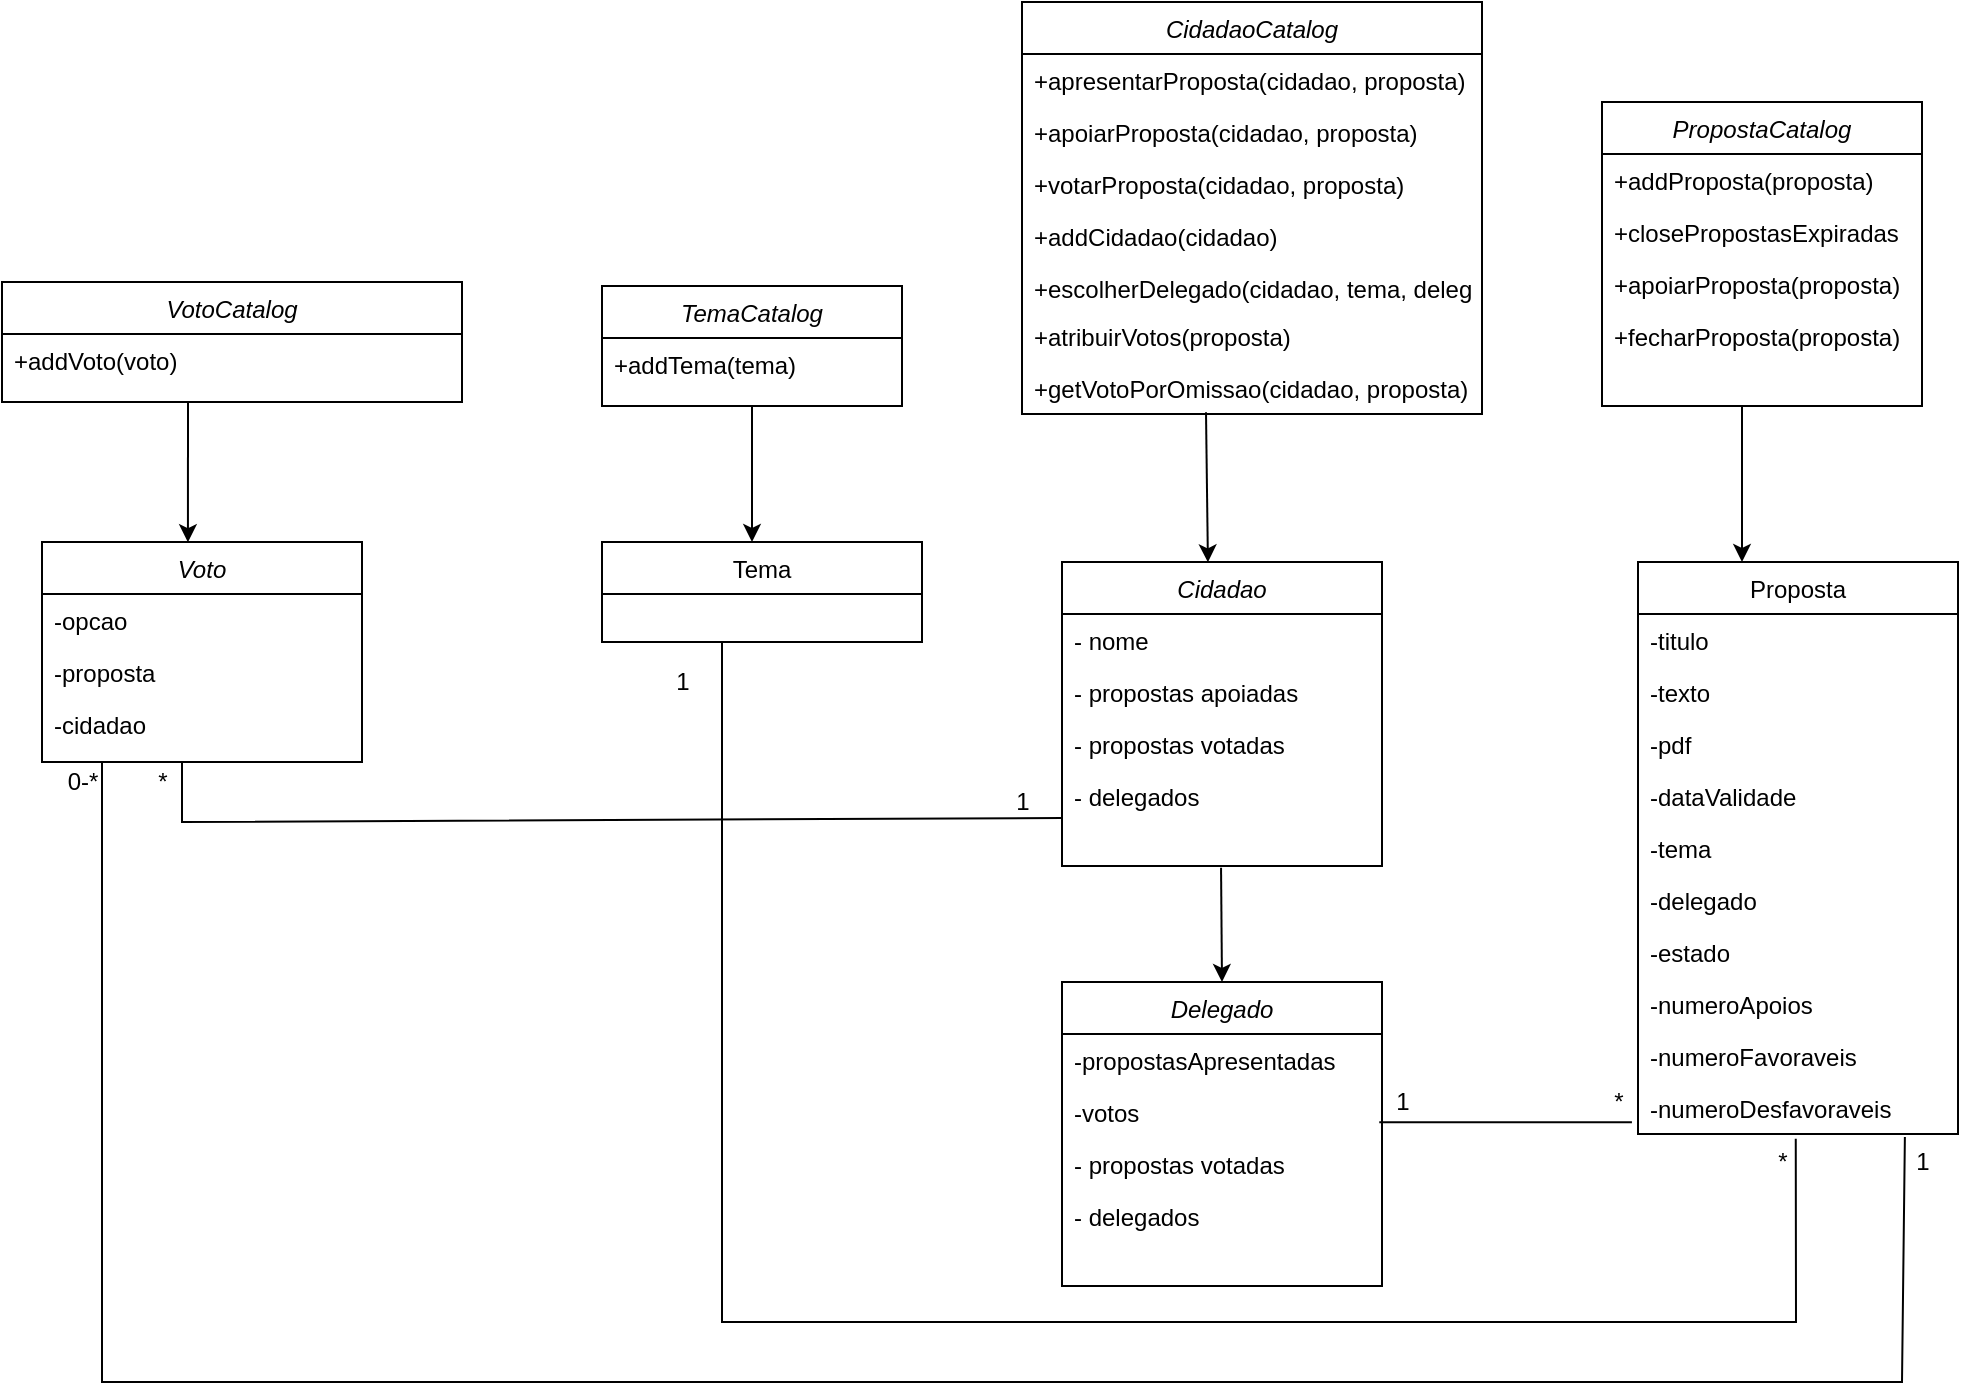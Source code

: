<mxfile version="18.0.2" type="github">
  <diagram id="C5RBs43oDa-KdzZeNtuy" name="Page-1">
    <mxGraphModel dx="1811" dy="1595" grid="1" gridSize="10" guides="1" tooltips="1" connect="1" arrows="1" fold="1" page="1" pageScale="1" pageWidth="827" pageHeight="1169" math="0" shadow="0">
      <root>
        <mxCell id="WIyWlLk6GJQsqaUBKTNV-0" />
        <mxCell id="WIyWlLk6GJQsqaUBKTNV-1" parent="WIyWlLk6GJQsqaUBKTNV-0" />
        <mxCell id="zkfFHV4jXpPFQw0GAbJ--0" value="Cidadao" style="swimlane;fontStyle=2;align=center;verticalAlign=top;childLayout=stackLayout;horizontal=1;startSize=26;horizontalStack=0;resizeParent=1;resizeLast=0;collapsible=1;marginBottom=0;rounded=0;shadow=0;strokeWidth=1;" parent="WIyWlLk6GJQsqaUBKTNV-1" vertex="1">
          <mxGeometry x="220" y="120" width="160" height="152" as="geometry">
            <mxRectangle x="230" y="140" width="160" height="26" as="alternateBounds" />
          </mxGeometry>
        </mxCell>
        <mxCell id="zkfFHV4jXpPFQw0GAbJ--1" value="- nome" style="text;align=left;verticalAlign=top;spacingLeft=4;spacingRight=4;overflow=hidden;rotatable=0;points=[[0,0.5],[1,0.5]];portConstraint=eastwest;" parent="zkfFHV4jXpPFQw0GAbJ--0" vertex="1">
          <mxGeometry y="26" width="160" height="26" as="geometry" />
        </mxCell>
        <mxCell id="zkfFHV4jXpPFQw0GAbJ--2" value="- propostas apoiadas" style="text;align=left;verticalAlign=top;spacingLeft=4;spacingRight=4;overflow=hidden;rotatable=0;points=[[0,0.5],[1,0.5]];portConstraint=eastwest;rounded=0;shadow=0;html=0;" parent="zkfFHV4jXpPFQw0GAbJ--0" vertex="1">
          <mxGeometry y="52" width="160" height="26" as="geometry" />
        </mxCell>
        <mxCell id="zkfFHV4jXpPFQw0GAbJ--3" value="- propostas votadas" style="text;align=left;verticalAlign=top;spacingLeft=4;spacingRight=4;overflow=hidden;rotatable=0;points=[[0,0.5],[1,0.5]];portConstraint=eastwest;rounded=0;shadow=0;html=0;" parent="zkfFHV4jXpPFQw0GAbJ--0" vertex="1">
          <mxGeometry y="78" width="160" height="26" as="geometry" />
        </mxCell>
        <mxCell id="zkfFHV4jXpPFQw0GAbJ--5" value="- delegados" style="text;align=left;verticalAlign=top;spacingLeft=4;spacingRight=4;overflow=hidden;rotatable=0;points=[[0,0.5],[1,0.5]];portConstraint=eastwest;" parent="zkfFHV4jXpPFQw0GAbJ--0" vertex="1">
          <mxGeometry y="104" width="160" height="48" as="geometry" />
        </mxCell>
        <mxCell id="zkfFHV4jXpPFQw0GAbJ--17" value="Proposta" style="swimlane;fontStyle=0;align=center;verticalAlign=top;childLayout=stackLayout;horizontal=1;startSize=26;horizontalStack=0;resizeParent=1;resizeLast=0;collapsible=1;marginBottom=0;rounded=0;shadow=0;strokeWidth=1;" parent="WIyWlLk6GJQsqaUBKTNV-1" vertex="1">
          <mxGeometry x="508" y="120" width="160" height="286" as="geometry">
            <mxRectangle x="550" y="140" width="160" height="26" as="alternateBounds" />
          </mxGeometry>
        </mxCell>
        <mxCell id="zkfFHV4jXpPFQw0GAbJ--18" value="-titulo" style="text;align=left;verticalAlign=top;spacingLeft=4;spacingRight=4;overflow=hidden;rotatable=0;points=[[0,0.5],[1,0.5]];portConstraint=eastwest;" parent="zkfFHV4jXpPFQw0GAbJ--17" vertex="1">
          <mxGeometry y="26" width="160" height="26" as="geometry" />
        </mxCell>
        <mxCell id="zkfFHV4jXpPFQw0GAbJ--19" value="-texto" style="text;align=left;verticalAlign=top;spacingLeft=4;spacingRight=4;overflow=hidden;rotatable=0;points=[[0,0.5],[1,0.5]];portConstraint=eastwest;rounded=0;shadow=0;html=0;" parent="zkfFHV4jXpPFQw0GAbJ--17" vertex="1">
          <mxGeometry y="52" width="160" height="26" as="geometry" />
        </mxCell>
        <mxCell id="zkfFHV4jXpPFQw0GAbJ--20" value="-pdf" style="text;align=left;verticalAlign=top;spacingLeft=4;spacingRight=4;overflow=hidden;rotatable=0;points=[[0,0.5],[1,0.5]];portConstraint=eastwest;rounded=0;shadow=0;html=0;" parent="zkfFHV4jXpPFQw0GAbJ--17" vertex="1">
          <mxGeometry y="78" width="160" height="26" as="geometry" />
        </mxCell>
        <mxCell id="zkfFHV4jXpPFQw0GAbJ--21" value="-dataValidade" style="text;align=left;verticalAlign=top;spacingLeft=4;spacingRight=4;overflow=hidden;rotatable=0;points=[[0,0.5],[1,0.5]];portConstraint=eastwest;rounded=0;shadow=0;html=0;" parent="zkfFHV4jXpPFQw0GAbJ--17" vertex="1">
          <mxGeometry y="104" width="160" height="26" as="geometry" />
        </mxCell>
        <mxCell id="zkfFHV4jXpPFQw0GAbJ--22" value="-tema" style="text;align=left;verticalAlign=top;spacingLeft=4;spacingRight=4;overflow=hidden;rotatable=0;points=[[0,0.5],[1,0.5]];portConstraint=eastwest;rounded=0;shadow=0;html=0;" parent="zkfFHV4jXpPFQw0GAbJ--17" vertex="1">
          <mxGeometry y="130" width="160" height="26" as="geometry" />
        </mxCell>
        <mxCell id="zkfFHV4jXpPFQw0GAbJ--24" value="-delegado" style="text;align=left;verticalAlign=top;spacingLeft=4;spacingRight=4;overflow=hidden;rotatable=0;points=[[0,0.5],[1,0.5]];portConstraint=eastwest;" parent="zkfFHV4jXpPFQw0GAbJ--17" vertex="1">
          <mxGeometry y="156" width="160" height="26" as="geometry" />
        </mxCell>
        <mxCell id="zkfFHV4jXpPFQw0GAbJ--25" value="-estado" style="text;align=left;verticalAlign=top;spacingLeft=4;spacingRight=4;overflow=hidden;rotatable=0;points=[[0,0.5],[1,0.5]];portConstraint=eastwest;" parent="zkfFHV4jXpPFQw0GAbJ--17" vertex="1">
          <mxGeometry y="182" width="160" height="26" as="geometry" />
        </mxCell>
        <mxCell id="f1gYnR0EsuuOC2ZxhiOe-38" value="-numeroApoios" style="text;align=left;verticalAlign=top;spacingLeft=4;spacingRight=4;overflow=hidden;rotatable=0;points=[[0,0.5],[1,0.5]];portConstraint=eastwest;rounded=0;shadow=0;html=0;" vertex="1" parent="zkfFHV4jXpPFQw0GAbJ--17">
          <mxGeometry y="208" width="160" height="26" as="geometry" />
        </mxCell>
        <mxCell id="f1gYnR0EsuuOC2ZxhiOe-39" value="-numeroFavoraveis" style="text;align=left;verticalAlign=top;spacingLeft=4;spacingRight=4;overflow=hidden;rotatable=0;points=[[0,0.5],[1,0.5]];portConstraint=eastwest;rounded=0;shadow=0;html=0;" vertex="1" parent="zkfFHV4jXpPFQw0GAbJ--17">
          <mxGeometry y="234" width="160" height="26" as="geometry" />
        </mxCell>
        <mxCell id="f1gYnR0EsuuOC2ZxhiOe-40" value="-numeroDesfavoraveis" style="text;align=left;verticalAlign=top;spacingLeft=4;spacingRight=4;overflow=hidden;rotatable=0;points=[[0,0.5],[1,0.5]];portConstraint=eastwest;rounded=0;shadow=0;html=0;" vertex="1" parent="zkfFHV4jXpPFQw0GAbJ--17">
          <mxGeometry y="260" width="160" height="26" as="geometry" />
        </mxCell>
        <mxCell id="f1gYnR0EsuuOC2ZxhiOe-9" value="CidadaoCatalog" style="swimlane;fontStyle=2;align=center;verticalAlign=top;childLayout=stackLayout;horizontal=1;startSize=26;horizontalStack=0;resizeParent=1;resizeLast=0;collapsible=1;marginBottom=0;rounded=0;shadow=0;strokeWidth=1;" vertex="1" parent="WIyWlLk6GJQsqaUBKTNV-1">
          <mxGeometry x="200" y="-160" width="230" height="206" as="geometry">
            <mxRectangle x="230" y="140" width="160" height="26" as="alternateBounds" />
          </mxGeometry>
        </mxCell>
        <mxCell id="f1gYnR0EsuuOC2ZxhiOe-11" value="+apresentarProposta(cidadao, proposta)" style="text;align=left;verticalAlign=top;spacingLeft=4;spacingRight=4;overflow=hidden;rotatable=0;points=[[0,0.5],[1,0.5]];portConstraint=eastwest;rounded=0;shadow=0;html=0;" vertex="1" parent="f1gYnR0EsuuOC2ZxhiOe-9">
          <mxGeometry y="26" width="230" height="26" as="geometry" />
        </mxCell>
        <mxCell id="f1gYnR0EsuuOC2ZxhiOe-25" value="+apoiarProposta(cidadao, proposta)" style="text;align=left;verticalAlign=top;spacingLeft=4;spacingRight=4;overflow=hidden;rotatable=0;points=[[0,0.5],[1,0.5]];portConstraint=eastwest;rounded=0;shadow=0;html=0;" vertex="1" parent="f1gYnR0EsuuOC2ZxhiOe-9">
          <mxGeometry y="52" width="230" height="26" as="geometry" />
        </mxCell>
        <mxCell id="f1gYnR0EsuuOC2ZxhiOe-26" value="+votarProposta(cidadao, proposta)" style="text;align=left;verticalAlign=top;spacingLeft=4;spacingRight=4;overflow=hidden;rotatable=0;points=[[0,0.5],[1,0.5]];portConstraint=eastwest;rounded=0;shadow=0;html=0;" vertex="1" parent="f1gYnR0EsuuOC2ZxhiOe-9">
          <mxGeometry y="78" width="230" height="26" as="geometry" />
        </mxCell>
        <mxCell id="f1gYnR0EsuuOC2ZxhiOe-13" value="+addCidadao(cidadao)" style="text;align=left;verticalAlign=top;spacingLeft=4;spacingRight=4;overflow=hidden;rotatable=0;points=[[0,0.5],[1,0.5]];portConstraint=eastwest;" vertex="1" parent="f1gYnR0EsuuOC2ZxhiOe-9">
          <mxGeometry y="104" width="230" height="26" as="geometry" />
        </mxCell>
        <mxCell id="f1gYnR0EsuuOC2ZxhiOe-34" value="+escolherDelegado(cidadao, tema, delegado)" style="text;align=left;verticalAlign=top;spacingLeft=4;spacingRight=4;overflow=hidden;rotatable=0;points=[[0,0.5],[1,0.5]];portConstraint=eastwest;" vertex="1" parent="f1gYnR0EsuuOC2ZxhiOe-9">
          <mxGeometry y="130" width="230" height="24" as="geometry" />
        </mxCell>
        <mxCell id="f1gYnR0EsuuOC2ZxhiOe-35" value="+atribuirVotos(proposta)" style="text;align=left;verticalAlign=top;spacingLeft=4;spacingRight=4;overflow=hidden;rotatable=0;points=[[0,0.5],[1,0.5]];portConstraint=eastwest;" vertex="1" parent="f1gYnR0EsuuOC2ZxhiOe-9">
          <mxGeometry y="154" width="230" height="26" as="geometry" />
        </mxCell>
        <mxCell id="f1gYnR0EsuuOC2ZxhiOe-36" value="+getVotoPorOmissao(cidadao, proposta)" style="text;align=left;verticalAlign=top;spacingLeft=4;spacingRight=4;overflow=hidden;rotatable=0;points=[[0,0.5],[1,0.5]];portConstraint=eastwest;" vertex="1" parent="f1gYnR0EsuuOC2ZxhiOe-9">
          <mxGeometry y="180" width="230" height="26" as="geometry" />
        </mxCell>
        <mxCell id="f1gYnR0EsuuOC2ZxhiOe-14" value="" style="resizable=0;align=left;verticalAlign=bottom;labelBackgroundColor=none;fontSize=12;" connectable="0" vertex="1" parent="WIyWlLk6GJQsqaUBKTNV-1">
          <mxGeometry x="360" y="-20" as="geometry" />
        </mxCell>
        <mxCell id="f1gYnR0EsuuOC2ZxhiOe-16" value="PropostaCatalog" style="swimlane;fontStyle=2;align=center;verticalAlign=top;childLayout=stackLayout;horizontal=1;startSize=26;horizontalStack=0;resizeParent=1;resizeLast=0;collapsible=1;marginBottom=0;rounded=0;shadow=0;strokeWidth=1;" vertex="1" parent="WIyWlLk6GJQsqaUBKTNV-1">
          <mxGeometry x="490" y="-110" width="160" height="152" as="geometry">
            <mxRectangle x="230" y="140" width="160" height="26" as="alternateBounds" />
          </mxGeometry>
        </mxCell>
        <mxCell id="f1gYnR0EsuuOC2ZxhiOe-17" value="+addProposta(proposta)" style="text;align=left;verticalAlign=top;spacingLeft=4;spacingRight=4;overflow=hidden;rotatable=0;points=[[0,0.5],[1,0.5]];portConstraint=eastwest;" vertex="1" parent="f1gYnR0EsuuOC2ZxhiOe-16">
          <mxGeometry y="26" width="160" height="26" as="geometry" />
        </mxCell>
        <mxCell id="f1gYnR0EsuuOC2ZxhiOe-18" value="+closePropostasExpiradas" style="text;align=left;verticalAlign=top;spacingLeft=4;spacingRight=4;overflow=hidden;rotatable=0;points=[[0,0.5],[1,0.5]];portConstraint=eastwest;rounded=0;shadow=0;html=0;" vertex="1" parent="f1gYnR0EsuuOC2ZxhiOe-16">
          <mxGeometry y="52" width="160" height="26" as="geometry" />
        </mxCell>
        <mxCell id="f1gYnR0EsuuOC2ZxhiOe-19" value="+apoiarProposta(proposta)" style="text;align=left;verticalAlign=top;spacingLeft=4;spacingRight=4;overflow=hidden;rotatable=0;points=[[0,0.5],[1,0.5]];portConstraint=eastwest;rounded=0;shadow=0;html=0;" vertex="1" parent="f1gYnR0EsuuOC2ZxhiOe-16">
          <mxGeometry y="78" width="160" height="26" as="geometry" />
        </mxCell>
        <mxCell id="f1gYnR0EsuuOC2ZxhiOe-20" value="+fecharProposta(proposta)" style="text;align=left;verticalAlign=top;spacingLeft=4;spacingRight=4;overflow=hidden;rotatable=0;points=[[0,0.5],[1,0.5]];portConstraint=eastwest;" vertex="1" parent="f1gYnR0EsuuOC2ZxhiOe-16">
          <mxGeometry y="104" width="160" height="48" as="geometry" />
        </mxCell>
        <mxCell id="f1gYnR0EsuuOC2ZxhiOe-21" value="" style="endArrow=classic;html=1;rounded=0;" edge="1" parent="f1gYnR0EsuuOC2ZxhiOe-16">
          <mxGeometry width="50" height="50" relative="1" as="geometry">
            <mxPoint x="70" y="152" as="sourcePoint" />
            <mxPoint x="70" y="230" as="targetPoint" />
          </mxGeometry>
        </mxCell>
        <mxCell id="f1gYnR0EsuuOC2ZxhiOe-22" value="" style="resizable=0;align=left;verticalAlign=bottom;labelBackgroundColor=none;fontSize=12;" connectable="0" vertex="1" parent="WIyWlLk6GJQsqaUBKTNV-1">
          <mxGeometry x="630" y="-20" as="geometry" />
        </mxCell>
        <mxCell id="f1gYnR0EsuuOC2ZxhiOe-15" value="" style="endArrow=classic;html=1;rounded=0;entryX=0.456;entryY=0.001;entryDx=0;entryDy=0;entryPerimeter=0;exitX=0.4;exitY=0.965;exitDx=0;exitDy=0;exitPerimeter=0;" edge="1" parent="WIyWlLk6GJQsqaUBKTNV-1" source="f1gYnR0EsuuOC2ZxhiOe-36" target="zkfFHV4jXpPFQw0GAbJ--0">
          <mxGeometry width="50" height="50" relative="1" as="geometry">
            <mxPoint x="291" y="70" as="sourcePoint" />
            <mxPoint x="320" y="-58" as="targetPoint" />
          </mxGeometry>
        </mxCell>
        <mxCell id="f1gYnR0EsuuOC2ZxhiOe-41" value="Voto" style="swimlane;fontStyle=2;align=center;verticalAlign=top;childLayout=stackLayout;horizontal=1;startSize=26;horizontalStack=0;resizeParent=1;resizeLast=0;collapsible=1;marginBottom=0;rounded=0;shadow=0;strokeWidth=1;" vertex="1" parent="WIyWlLk6GJQsqaUBKTNV-1">
          <mxGeometry x="-290" y="110" width="160" height="110" as="geometry">
            <mxRectangle x="230" y="140" width="160" height="26" as="alternateBounds" />
          </mxGeometry>
        </mxCell>
        <mxCell id="f1gYnR0EsuuOC2ZxhiOe-42" value="-opcao" style="text;align=left;verticalAlign=top;spacingLeft=4;spacingRight=4;overflow=hidden;rotatable=0;points=[[0,0.5],[1,0.5]];portConstraint=eastwest;" vertex="1" parent="f1gYnR0EsuuOC2ZxhiOe-41">
          <mxGeometry y="26" width="160" height="26" as="geometry" />
        </mxCell>
        <mxCell id="f1gYnR0EsuuOC2ZxhiOe-43" value="-proposta" style="text;align=left;verticalAlign=top;spacingLeft=4;spacingRight=4;overflow=hidden;rotatable=0;points=[[0,0.5],[1,0.5]];portConstraint=eastwest;rounded=0;shadow=0;html=0;" vertex="1" parent="f1gYnR0EsuuOC2ZxhiOe-41">
          <mxGeometry y="52" width="160" height="26" as="geometry" />
        </mxCell>
        <mxCell id="f1gYnR0EsuuOC2ZxhiOe-44" value="-cidadao" style="text;align=left;verticalAlign=top;spacingLeft=4;spacingRight=4;overflow=hidden;rotatable=0;points=[[0,0.5],[1,0.5]];portConstraint=eastwest;rounded=0;shadow=0;html=0;" vertex="1" parent="f1gYnR0EsuuOC2ZxhiOe-41">
          <mxGeometry y="78" width="160" height="26" as="geometry" />
        </mxCell>
        <mxCell id="f1gYnR0EsuuOC2ZxhiOe-46" value="Tema" style="swimlane;fontStyle=0;align=center;verticalAlign=top;childLayout=stackLayout;horizontal=1;startSize=26;horizontalStack=0;resizeParent=1;resizeLast=0;collapsible=1;marginBottom=0;rounded=0;shadow=0;strokeWidth=1;" vertex="1" parent="WIyWlLk6GJQsqaUBKTNV-1">
          <mxGeometry x="-10" y="110" width="160" height="50" as="geometry">
            <mxRectangle x="550" y="140" width="160" height="26" as="alternateBounds" />
          </mxGeometry>
        </mxCell>
        <mxCell id="f1gYnR0EsuuOC2ZxhiOe-57" value="VotoCatalog" style="swimlane;fontStyle=2;align=center;verticalAlign=top;childLayout=stackLayout;horizontal=1;startSize=26;horizontalStack=0;resizeParent=1;resizeLast=0;collapsible=1;marginBottom=0;rounded=0;shadow=0;strokeWidth=1;" vertex="1" parent="WIyWlLk6GJQsqaUBKTNV-1">
          <mxGeometry x="-310" y="-20" width="230" height="60" as="geometry">
            <mxRectangle x="230" y="140" width="160" height="26" as="alternateBounds" />
          </mxGeometry>
        </mxCell>
        <mxCell id="f1gYnR0EsuuOC2ZxhiOe-58" value="+addVoto(voto)" style="text;align=left;verticalAlign=top;spacingLeft=4;spacingRight=4;overflow=hidden;rotatable=0;points=[[0,0.5],[1,0.5]];portConstraint=eastwest;rounded=0;shadow=0;html=0;" vertex="1" parent="f1gYnR0EsuuOC2ZxhiOe-57">
          <mxGeometry y="26" width="230" height="26" as="geometry" />
        </mxCell>
        <mxCell id="f1gYnR0EsuuOC2ZxhiOe-65" value="" style="resizable=0;align=left;verticalAlign=bottom;labelBackgroundColor=none;fontSize=12;" connectable="0" vertex="1" parent="WIyWlLk6GJQsqaUBKTNV-1">
          <mxGeometry x="-150" y="-30" as="geometry" />
        </mxCell>
        <mxCell id="f1gYnR0EsuuOC2ZxhiOe-66" value="TemaCatalog" style="swimlane;fontStyle=2;align=center;verticalAlign=top;childLayout=stackLayout;horizontal=1;startSize=26;horizontalStack=0;resizeParent=1;resizeLast=0;collapsible=1;marginBottom=0;rounded=0;shadow=0;strokeWidth=1;" vertex="1" parent="WIyWlLk6GJQsqaUBKTNV-1">
          <mxGeometry x="-10" y="-18" width="150" height="60" as="geometry">
            <mxRectangle x="230" y="140" width="160" height="26" as="alternateBounds" />
          </mxGeometry>
        </mxCell>
        <mxCell id="f1gYnR0EsuuOC2ZxhiOe-67" value="+addTema(tema)" style="text;align=left;verticalAlign=top;spacingLeft=4;spacingRight=4;overflow=hidden;rotatable=0;points=[[0,0.5],[1,0.5]];portConstraint=eastwest;" vertex="1" parent="f1gYnR0EsuuOC2ZxhiOe-66">
          <mxGeometry y="26" width="150" height="26" as="geometry" />
        </mxCell>
        <mxCell id="f1gYnR0EsuuOC2ZxhiOe-72" value="" style="resizable=0;align=left;verticalAlign=bottom;labelBackgroundColor=none;fontSize=12;" connectable="0" vertex="1" parent="WIyWlLk6GJQsqaUBKTNV-1">
          <mxGeometry x="120" y="-30" as="geometry" />
        </mxCell>
        <mxCell id="f1gYnR0EsuuOC2ZxhiOe-73" value="" style="endArrow=classic;html=1;rounded=0;entryX=0.456;entryY=0.001;entryDx=0;entryDy=0;entryPerimeter=0;" edge="1" parent="WIyWlLk6GJQsqaUBKTNV-1" target="f1gYnR0EsuuOC2ZxhiOe-41">
          <mxGeometry width="50" height="50" relative="1" as="geometry">
            <mxPoint x="-217" y="40" as="sourcePoint" />
            <mxPoint x="-190" y="-68" as="targetPoint" />
          </mxGeometry>
        </mxCell>
        <mxCell id="f1gYnR0EsuuOC2ZxhiOe-71" value="" style="endArrow=classic;html=1;rounded=0;exitX=0.5;exitY=1;exitDx=0;exitDy=0;" edge="1" parent="WIyWlLk6GJQsqaUBKTNV-1" source="f1gYnR0EsuuOC2ZxhiOe-66">
          <mxGeometry width="50" height="50" relative="1" as="geometry">
            <mxPoint x="60" y="134" as="sourcePoint" />
            <mxPoint x="65" y="110" as="targetPoint" />
          </mxGeometry>
        </mxCell>
        <mxCell id="f1gYnR0EsuuOC2ZxhiOe-74" value="Delegado" style="swimlane;fontStyle=2;align=center;verticalAlign=top;childLayout=stackLayout;horizontal=1;startSize=26;horizontalStack=0;resizeParent=1;resizeLast=0;collapsible=1;marginBottom=0;rounded=0;shadow=0;strokeWidth=1;" vertex="1" parent="WIyWlLk6GJQsqaUBKTNV-1">
          <mxGeometry x="220" y="330" width="160" height="152" as="geometry">
            <mxRectangle x="230" y="140" width="160" height="26" as="alternateBounds" />
          </mxGeometry>
        </mxCell>
        <mxCell id="f1gYnR0EsuuOC2ZxhiOe-75" value="-propostasApresentadas" style="text;align=left;verticalAlign=top;spacingLeft=4;spacingRight=4;overflow=hidden;rotatable=0;points=[[0,0.5],[1,0.5]];portConstraint=eastwest;" vertex="1" parent="f1gYnR0EsuuOC2ZxhiOe-74">
          <mxGeometry y="26" width="160" height="26" as="geometry" />
        </mxCell>
        <mxCell id="f1gYnR0EsuuOC2ZxhiOe-76" value="-votos" style="text;align=left;verticalAlign=top;spacingLeft=4;spacingRight=4;overflow=hidden;rotatable=0;points=[[0,0.5],[1,0.5]];portConstraint=eastwest;rounded=0;shadow=0;html=0;" vertex="1" parent="f1gYnR0EsuuOC2ZxhiOe-74">
          <mxGeometry y="52" width="160" height="26" as="geometry" />
        </mxCell>
        <mxCell id="f1gYnR0EsuuOC2ZxhiOe-77" value="- propostas votadas" style="text;align=left;verticalAlign=top;spacingLeft=4;spacingRight=4;overflow=hidden;rotatable=0;points=[[0,0.5],[1,0.5]];portConstraint=eastwest;rounded=0;shadow=0;html=0;" vertex="1" parent="f1gYnR0EsuuOC2ZxhiOe-74">
          <mxGeometry y="78" width="160" height="26" as="geometry" />
        </mxCell>
        <mxCell id="f1gYnR0EsuuOC2ZxhiOe-78" value="- delegados" style="text;align=left;verticalAlign=top;spacingLeft=4;spacingRight=4;overflow=hidden;rotatable=0;points=[[0,0.5],[1,0.5]];portConstraint=eastwest;" vertex="1" parent="f1gYnR0EsuuOC2ZxhiOe-74">
          <mxGeometry y="104" width="160" height="48" as="geometry" />
        </mxCell>
        <mxCell id="f1gYnR0EsuuOC2ZxhiOe-79" value="" style="endArrow=classic;html=1;rounded=0;entryX=0.5;entryY=0;entryDx=0;entryDy=0;exitX=0.497;exitY=1.019;exitDx=0;exitDy=0;exitPerimeter=0;" edge="1" parent="WIyWlLk6GJQsqaUBKTNV-1" source="zkfFHV4jXpPFQw0GAbJ--5" target="f1gYnR0EsuuOC2ZxhiOe-74">
          <mxGeometry width="50" height="50" relative="1" as="geometry">
            <mxPoint x="130" y="320" as="sourcePoint" />
            <mxPoint x="180" y="270" as="targetPoint" />
          </mxGeometry>
        </mxCell>
        <mxCell id="f1gYnR0EsuuOC2ZxhiOe-80" value="" style="endArrow=none;html=1;rounded=0;entryX=-0.019;entryY=0.776;entryDx=0;entryDy=0;exitX=-0.068;exitY=1.009;exitDx=0;exitDy=0;entryPerimeter=0;exitPerimeter=0;" edge="1" parent="WIyWlLk6GJQsqaUBKTNV-1" source="f1gYnR0EsuuOC2ZxhiOe-81" target="f1gYnR0EsuuOC2ZxhiOe-40">
          <mxGeometry width="50" height="50" relative="1" as="geometry">
            <mxPoint x="370" y="310" as="sourcePoint" />
            <mxPoint x="420" y="260" as="targetPoint" />
          </mxGeometry>
        </mxCell>
        <mxCell id="f1gYnR0EsuuOC2ZxhiOe-81" value="1" style="text;html=1;align=center;verticalAlign=middle;resizable=0;points=[];autosize=1;strokeColor=none;fillColor=none;" vertex="1" parent="WIyWlLk6GJQsqaUBKTNV-1">
          <mxGeometry x="380" y="380" width="20" height="20" as="geometry" />
        </mxCell>
        <mxCell id="f1gYnR0EsuuOC2ZxhiOe-82" value="*" style="text;html=1;align=center;verticalAlign=middle;resizable=0;points=[];autosize=1;strokeColor=none;fillColor=none;" vertex="1" parent="WIyWlLk6GJQsqaUBKTNV-1">
          <mxGeometry x="488" y="380" width="20" height="20" as="geometry" />
        </mxCell>
        <mxCell id="f1gYnR0EsuuOC2ZxhiOe-84" value="" style="endArrow=none;html=1;rounded=0;entryX=0.493;entryY=1.091;entryDx=0;entryDy=0;entryPerimeter=0;" edge="1" parent="WIyWlLk6GJQsqaUBKTNV-1" target="f1gYnR0EsuuOC2ZxhiOe-40">
          <mxGeometry width="50" height="50" relative="1" as="geometry">
            <mxPoint x="50" y="160" as="sourcePoint" />
            <mxPoint x="514.96" y="410.176" as="targetPoint" />
            <Array as="points">
              <mxPoint x="50" y="500" />
              <mxPoint x="370" y="500" />
              <mxPoint x="587" y="500" />
            </Array>
          </mxGeometry>
        </mxCell>
        <mxCell id="f1gYnR0EsuuOC2ZxhiOe-85" value="1" style="text;html=1;align=center;verticalAlign=middle;resizable=0;points=[];autosize=1;strokeColor=none;fillColor=none;" vertex="1" parent="WIyWlLk6GJQsqaUBKTNV-1">
          <mxGeometry x="20" y="170" width="20" height="20" as="geometry" />
        </mxCell>
        <mxCell id="f1gYnR0EsuuOC2ZxhiOe-86" value="*" style="text;html=1;align=center;verticalAlign=middle;resizable=0;points=[];autosize=1;strokeColor=none;fillColor=none;" vertex="1" parent="WIyWlLk6GJQsqaUBKTNV-1">
          <mxGeometry x="570" y="410" width="20" height="20" as="geometry" />
        </mxCell>
        <mxCell id="f1gYnR0EsuuOC2ZxhiOe-87" value="" style="endArrow=none;html=1;rounded=0;entryX=0;entryY=0.5;entryDx=0;entryDy=0;" edge="1" parent="WIyWlLk6GJQsqaUBKTNV-1" target="zkfFHV4jXpPFQw0GAbJ--5">
          <mxGeometry width="50" height="50" relative="1" as="geometry">
            <mxPoint x="-220" y="220" as="sourcePoint" />
            <mxPoint x="110" y="160" as="targetPoint" />
            <Array as="points">
              <mxPoint x="-220" y="250" />
            </Array>
          </mxGeometry>
        </mxCell>
        <mxCell id="f1gYnR0EsuuOC2ZxhiOe-88" value="1" style="text;html=1;align=center;verticalAlign=middle;resizable=0;points=[];autosize=1;strokeColor=none;fillColor=none;" vertex="1" parent="WIyWlLk6GJQsqaUBKTNV-1">
          <mxGeometry x="190" y="230" width="20" height="20" as="geometry" />
        </mxCell>
        <mxCell id="f1gYnR0EsuuOC2ZxhiOe-89" value="*" style="text;html=1;align=center;verticalAlign=middle;resizable=0;points=[];autosize=1;strokeColor=none;fillColor=none;" vertex="1" parent="WIyWlLk6GJQsqaUBKTNV-1">
          <mxGeometry x="-240" y="220" width="20" height="20" as="geometry" />
        </mxCell>
        <mxCell id="f1gYnR0EsuuOC2ZxhiOe-90" value="" style="endArrow=none;html=1;rounded=0;entryX=0.834;entryY=1.056;entryDx=0;entryDy=0;entryPerimeter=0;" edge="1" parent="WIyWlLk6GJQsqaUBKTNV-1" target="f1gYnR0EsuuOC2ZxhiOe-40">
          <mxGeometry width="50" height="50" relative="1" as="geometry">
            <mxPoint x="-260" y="220" as="sourcePoint" />
            <mxPoint x="596.88" y="418.366" as="targetPoint" />
            <Array as="points">
              <mxPoint x="-260" y="530" />
              <mxPoint x="640" y="530" />
            </Array>
          </mxGeometry>
        </mxCell>
        <mxCell id="f1gYnR0EsuuOC2ZxhiOe-91" value="0-*" style="text;html=1;align=center;verticalAlign=middle;resizable=0;points=[];autosize=1;strokeColor=none;fillColor=none;" vertex="1" parent="WIyWlLk6GJQsqaUBKTNV-1">
          <mxGeometry x="-285" y="220" width="30" height="20" as="geometry" />
        </mxCell>
        <mxCell id="f1gYnR0EsuuOC2ZxhiOe-92" value="1" style="text;html=1;align=center;verticalAlign=middle;resizable=0;points=[];autosize=1;strokeColor=none;fillColor=none;" vertex="1" parent="WIyWlLk6GJQsqaUBKTNV-1">
          <mxGeometry x="640" y="410" width="20" height="20" as="geometry" />
        </mxCell>
      </root>
    </mxGraphModel>
  </diagram>
</mxfile>
